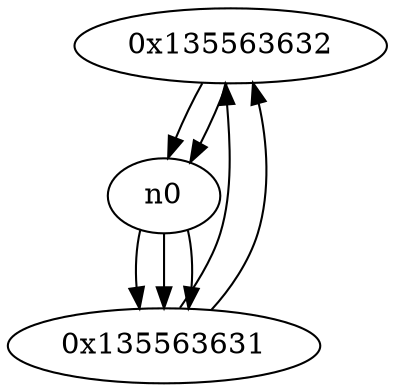 digraph G{
/* nodes */
  n1 [label="0x135563632"]
  n2 [label="0x135563631"]
/* edges */
n1 -> n0;
n1 -> n0;
n2 -> n1;
n2 -> n1;
n0 -> n2;
n0 -> n2;
n0 -> n2;
}

